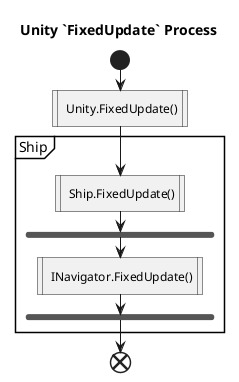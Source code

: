 @startuml
title Unity `FixedUpdate` Process

start

: Unity.FixedUpdate()|

partition Ship {
    : Ship.FixedUpdate()|
    fork
        : INavigator.FixedUpdate()|
    end fork
}


end
@enduml